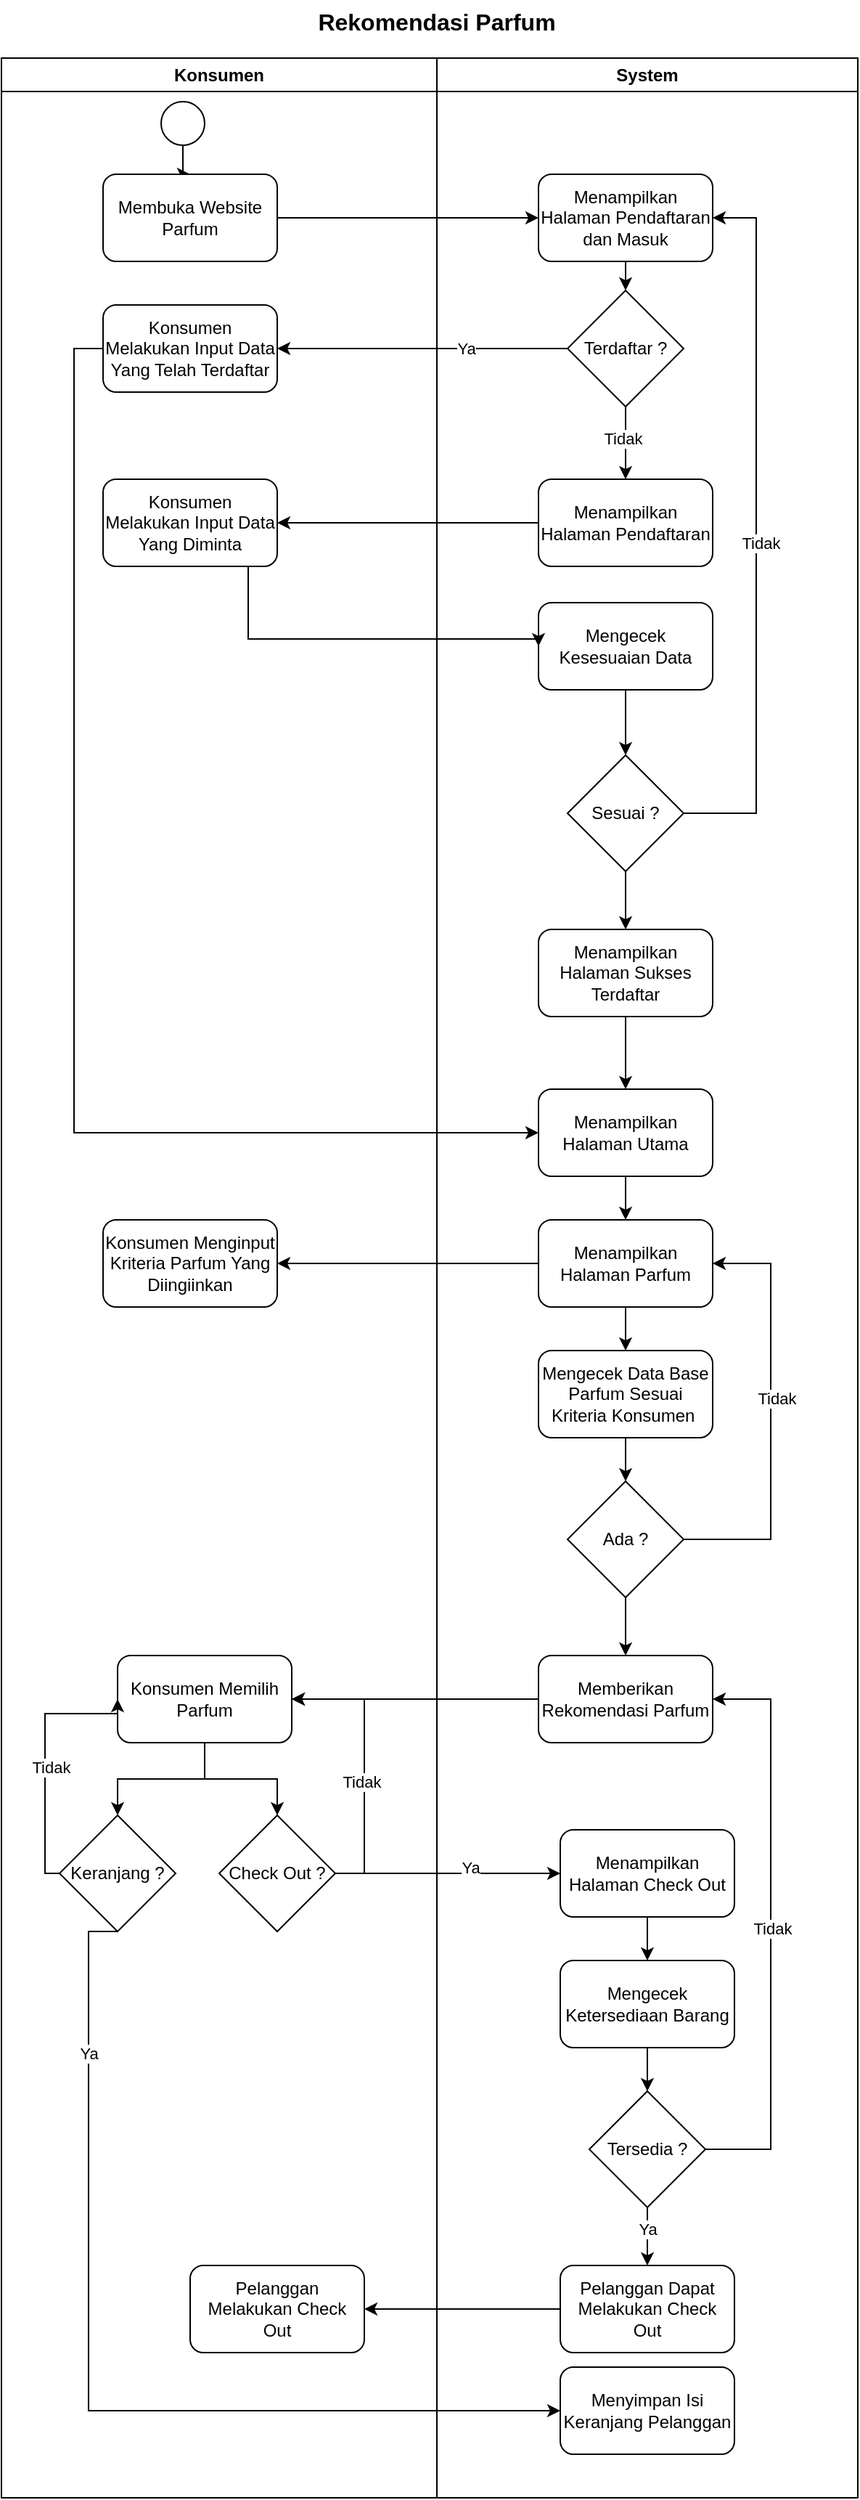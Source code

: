<mxfile version="24.7.12">
  <diagram name="Halaman-1" id="c-jVy2CRKDyzlgHzfStU">
    <mxGraphModel dx="1042" dy="567" grid="1" gridSize="10" guides="1" tooltips="1" connect="1" arrows="1" fold="1" page="1" pageScale="1" pageWidth="827" pageHeight="1169" math="0" shadow="0">
      <root>
        <mxCell id="0" />
        <mxCell id="1" parent="0" />
        <mxCell id="3ksetJtwc3MVn5m5IgG1-23" value="&lt;b&gt;&lt;font style=&quot;font-size: 16px;&quot;&gt;Rekomendasi Parfum&lt;/font&gt;&lt;/b&gt;" style="text;html=1;align=center;verticalAlign=middle;whiteSpace=wrap;rounded=0;" vertex="1" parent="1">
          <mxGeometry x="330" y="10" width="180" height="30" as="geometry" />
        </mxCell>
        <mxCell id="3ksetJtwc3MVn5m5IgG1-24" value="Konsumen" style="swimlane;whiteSpace=wrap;html=1;" vertex="1" parent="1">
          <mxGeometry x="120" y="50" width="300" height="1680" as="geometry" />
        </mxCell>
        <mxCell id="3ksetJtwc3MVn5m5IgG1-34" style="edgeStyle=orthogonalEdgeStyle;rounded=0;orthogonalLoop=1;jettySize=auto;html=1;entryX=0.5;entryY=0;entryDx=0;entryDy=0;" edge="1" parent="3ksetJtwc3MVn5m5IgG1-24" source="3ksetJtwc3MVn5m5IgG1-26" target="3ksetJtwc3MVn5m5IgG1-27">
          <mxGeometry relative="1" as="geometry">
            <mxPoint x="140" y="70" as="targetPoint" />
          </mxGeometry>
        </mxCell>
        <mxCell id="3ksetJtwc3MVn5m5IgG1-26" value="" style="ellipse;whiteSpace=wrap;html=1;aspect=fixed;" vertex="1" parent="3ksetJtwc3MVn5m5IgG1-24">
          <mxGeometry x="110" y="30" width="30" height="30" as="geometry" />
        </mxCell>
        <mxCell id="3ksetJtwc3MVn5m5IgG1-27" value="&lt;font style=&quot;font-size: 12px;&quot;&gt;Membuka Website Parfum&lt;/font&gt;" style="rounded=1;whiteSpace=wrap;html=1;" vertex="1" parent="3ksetJtwc3MVn5m5IgG1-24">
          <mxGeometry x="70" y="80" width="120" height="60" as="geometry" />
        </mxCell>
        <mxCell id="3ksetJtwc3MVn5m5IgG1-30" value="&lt;font style=&quot;font-size: 12px;&quot;&gt;Konsumen Melakukan Input Data Yang Diminta&lt;/font&gt;" style="rounded=1;whiteSpace=wrap;html=1;" vertex="1" parent="3ksetJtwc3MVn5m5IgG1-24">
          <mxGeometry x="70" y="290" width="120" height="60" as="geometry" />
        </mxCell>
        <mxCell id="3ksetJtwc3MVn5m5IgG1-75" value="&lt;font style=&quot;font-size: 12px;&quot;&gt;Konsumen Melakukan Input Data Yang Telah Terdaftar&lt;/font&gt;" style="rounded=1;whiteSpace=wrap;html=1;" vertex="1" parent="3ksetJtwc3MVn5m5IgG1-24">
          <mxGeometry x="70" y="170" width="120" height="60" as="geometry" />
        </mxCell>
        <mxCell id="3ksetJtwc3MVn5m5IgG1-106" value="Konsumen Menginput Kriteria Parfum Yang Diingiinkan" style="rounded=1;whiteSpace=wrap;html=1;" vertex="1" parent="3ksetJtwc3MVn5m5IgG1-24">
          <mxGeometry x="70" y="800" width="120" height="60" as="geometry" />
        </mxCell>
        <mxCell id="3ksetJtwc3MVn5m5IgG1-133" style="edgeStyle=orthogonalEdgeStyle;rounded=0;orthogonalLoop=1;jettySize=auto;html=1;entryX=1;entryY=0.5;entryDx=0;entryDy=0;exitX=1;exitY=0.5;exitDx=0;exitDy=0;" edge="1" parent="3ksetJtwc3MVn5m5IgG1-24" source="3ksetJtwc3MVn5m5IgG1-121" target="3ksetJtwc3MVn5m5IgG1-123">
          <mxGeometry relative="1" as="geometry" />
        </mxCell>
        <mxCell id="3ksetJtwc3MVn5m5IgG1-134" value="Tidak" style="edgeLabel;html=1;align=center;verticalAlign=middle;resizable=0;points=[];" vertex="1" connectable="0" parent="3ksetJtwc3MVn5m5IgG1-133">
          <mxGeometry x="-0.127" y="2" relative="1" as="geometry">
            <mxPoint as="offset" />
          </mxGeometry>
        </mxCell>
        <mxCell id="3ksetJtwc3MVn5m5IgG1-121" value="Check Out ?" style="rhombus;whiteSpace=wrap;html=1;" vertex="1" parent="3ksetJtwc3MVn5m5IgG1-24">
          <mxGeometry x="150" y="1210" width="80" height="80" as="geometry" />
        </mxCell>
        <mxCell id="3ksetJtwc3MVn5m5IgG1-126" value="" style="edgeStyle=orthogonalEdgeStyle;rounded=0;orthogonalLoop=1;jettySize=auto;html=1;" edge="1" parent="3ksetJtwc3MVn5m5IgG1-24" source="3ksetJtwc3MVn5m5IgG1-123" target="3ksetJtwc3MVn5m5IgG1-125">
          <mxGeometry relative="1" as="geometry" />
        </mxCell>
        <mxCell id="3ksetJtwc3MVn5m5IgG1-127" value="" style="edgeStyle=orthogonalEdgeStyle;rounded=0;orthogonalLoop=1;jettySize=auto;html=1;entryX=0.5;entryY=0;entryDx=0;entryDy=0;" edge="1" parent="3ksetJtwc3MVn5m5IgG1-24" source="3ksetJtwc3MVn5m5IgG1-123" target="3ksetJtwc3MVn5m5IgG1-121">
          <mxGeometry relative="1" as="geometry" />
        </mxCell>
        <mxCell id="3ksetJtwc3MVn5m5IgG1-123" value="Konsumen Memilih Parfum" style="rounded=1;whiteSpace=wrap;html=1;" vertex="1" parent="3ksetJtwc3MVn5m5IgG1-24">
          <mxGeometry x="80" y="1100" width="120" height="60" as="geometry" />
        </mxCell>
        <mxCell id="3ksetJtwc3MVn5m5IgG1-131" style="edgeStyle=orthogonalEdgeStyle;rounded=0;orthogonalLoop=1;jettySize=auto;html=1;entryX=0;entryY=0.5;entryDx=0;entryDy=0;exitX=0;exitY=0.5;exitDx=0;exitDy=0;" edge="1" parent="3ksetJtwc3MVn5m5IgG1-24" source="3ksetJtwc3MVn5m5IgG1-125" target="3ksetJtwc3MVn5m5IgG1-123">
          <mxGeometry relative="1" as="geometry">
            <Array as="points">
              <mxPoint x="30" y="1250" />
              <mxPoint x="30" y="1140" />
            </Array>
          </mxGeometry>
        </mxCell>
        <mxCell id="3ksetJtwc3MVn5m5IgG1-132" value="Tidak" style="edgeLabel;html=1;align=center;verticalAlign=middle;resizable=0;points=[];" vertex="1" connectable="0" parent="3ksetJtwc3MVn5m5IgG1-131">
          <mxGeometry x="-0.078" y="-4" relative="1" as="geometry">
            <mxPoint as="offset" />
          </mxGeometry>
        </mxCell>
        <mxCell id="3ksetJtwc3MVn5m5IgG1-125" value="Keranjang ?" style="rhombus;whiteSpace=wrap;html=1;" vertex="1" parent="3ksetJtwc3MVn5m5IgG1-24">
          <mxGeometry x="40" y="1210" width="80" height="80" as="geometry" />
        </mxCell>
        <mxCell id="3ksetJtwc3MVn5m5IgG1-150" value="Pelanggan Melakukan Check Out" style="rounded=1;whiteSpace=wrap;html=1;" vertex="1" parent="3ksetJtwc3MVn5m5IgG1-24">
          <mxGeometry x="130" y="1520" width="120" height="60" as="geometry" />
        </mxCell>
        <mxCell id="3ksetJtwc3MVn5m5IgG1-25" value="System" style="swimlane;whiteSpace=wrap;html=1;" vertex="1" parent="1">
          <mxGeometry x="420" y="50" width="290" height="1680" as="geometry" />
        </mxCell>
        <mxCell id="3ksetJtwc3MVn5m5IgG1-28" value="Menampilkan Halaman Pendaftaran dan Masuk" style="rounded=1;whiteSpace=wrap;html=1;" vertex="1" parent="3ksetJtwc3MVn5m5IgG1-25">
          <mxGeometry x="70" y="80" width="120" height="60" as="geometry" />
        </mxCell>
        <mxCell id="3ksetJtwc3MVn5m5IgG1-44" style="edgeStyle=orthogonalEdgeStyle;rounded=0;orthogonalLoop=1;jettySize=auto;html=1;entryX=1;entryY=0.5;entryDx=0;entryDy=0;exitX=1;exitY=0.5;exitDx=0;exitDy=0;" edge="1" parent="3ksetJtwc3MVn5m5IgG1-25" source="3ksetJtwc3MVn5m5IgG1-46" target="3ksetJtwc3MVn5m5IgG1-28">
          <mxGeometry relative="1" as="geometry">
            <Array as="points">
              <mxPoint x="220" y="520" />
              <mxPoint x="220" y="110" />
            </Array>
          </mxGeometry>
        </mxCell>
        <mxCell id="3ksetJtwc3MVn5m5IgG1-45" value="Tidak" style="edgeLabel;html=1;align=center;verticalAlign=middle;resizable=0;points=[];" vertex="1" connectable="0" parent="3ksetJtwc3MVn5m5IgG1-44">
          <mxGeometry x="-0.037" y="-3" relative="1" as="geometry">
            <mxPoint as="offset" />
          </mxGeometry>
        </mxCell>
        <mxCell id="3ksetJtwc3MVn5m5IgG1-47" value="" style="edgeStyle=orthogonalEdgeStyle;rounded=0;orthogonalLoop=1;jettySize=auto;html=1;" edge="1" parent="3ksetJtwc3MVn5m5IgG1-25" source="3ksetJtwc3MVn5m5IgG1-29" target="3ksetJtwc3MVn5m5IgG1-46">
          <mxGeometry relative="1" as="geometry" />
        </mxCell>
        <mxCell id="3ksetJtwc3MVn5m5IgG1-29" value="Mengecek Kesesuaian Data" style="rounded=1;whiteSpace=wrap;html=1;" vertex="1" parent="3ksetJtwc3MVn5m5IgG1-25">
          <mxGeometry x="70" y="375" width="120" height="60" as="geometry" />
        </mxCell>
        <mxCell id="3ksetJtwc3MVn5m5IgG1-49" value="" style="edgeStyle=orthogonalEdgeStyle;rounded=0;orthogonalLoop=1;jettySize=auto;html=1;" edge="1" parent="3ksetJtwc3MVn5m5IgG1-25" source="3ksetJtwc3MVn5m5IgG1-46" target="3ksetJtwc3MVn5m5IgG1-48">
          <mxGeometry relative="1" as="geometry" />
        </mxCell>
        <mxCell id="3ksetJtwc3MVn5m5IgG1-46" value="Sesuai ?" style="rhombus;whiteSpace=wrap;html=1;" vertex="1" parent="3ksetJtwc3MVn5m5IgG1-25">
          <mxGeometry x="90" y="480" width="80" height="80" as="geometry" />
        </mxCell>
        <mxCell id="3ksetJtwc3MVn5m5IgG1-51" value="" style="edgeStyle=orthogonalEdgeStyle;rounded=0;orthogonalLoop=1;jettySize=auto;html=1;" edge="1" parent="3ksetJtwc3MVn5m5IgG1-25" source="3ksetJtwc3MVn5m5IgG1-48" target="3ksetJtwc3MVn5m5IgG1-50">
          <mxGeometry relative="1" as="geometry" />
        </mxCell>
        <mxCell id="3ksetJtwc3MVn5m5IgG1-48" value="Menampilkan Halaman Sukses Terdaftar" style="rounded=1;whiteSpace=wrap;html=1;" vertex="1" parent="3ksetJtwc3MVn5m5IgG1-25">
          <mxGeometry x="70" y="600" width="120" height="60" as="geometry" />
        </mxCell>
        <mxCell id="3ksetJtwc3MVn5m5IgG1-87" value="" style="edgeStyle=orthogonalEdgeStyle;rounded=0;orthogonalLoop=1;jettySize=auto;html=1;" edge="1" parent="3ksetJtwc3MVn5m5IgG1-25" source="3ksetJtwc3MVn5m5IgG1-50" target="3ksetJtwc3MVn5m5IgG1-85">
          <mxGeometry relative="1" as="geometry" />
        </mxCell>
        <mxCell id="3ksetJtwc3MVn5m5IgG1-50" value="Menampilkan Halaman Utama" style="rounded=1;whiteSpace=wrap;html=1;" vertex="1" parent="3ksetJtwc3MVn5m5IgG1-25">
          <mxGeometry x="70" y="710" width="120" height="60" as="geometry" />
        </mxCell>
        <mxCell id="3ksetJtwc3MVn5m5IgG1-77" value="" style="edgeStyle=orthogonalEdgeStyle;rounded=0;orthogonalLoop=1;jettySize=auto;html=1;" edge="1" parent="3ksetJtwc3MVn5m5IgG1-25" source="3ksetJtwc3MVn5m5IgG1-53" target="3ksetJtwc3MVn5m5IgG1-68">
          <mxGeometry relative="1" as="geometry" />
        </mxCell>
        <mxCell id="3ksetJtwc3MVn5m5IgG1-78" value="Tidak" style="edgeLabel;html=1;align=center;verticalAlign=middle;resizable=0;points=[];" vertex="1" connectable="0" parent="3ksetJtwc3MVn5m5IgG1-77">
          <mxGeometry x="-0.144" y="-2" relative="1" as="geometry">
            <mxPoint as="offset" />
          </mxGeometry>
        </mxCell>
        <mxCell id="3ksetJtwc3MVn5m5IgG1-53" value="Terdaftar ?" style="rhombus;whiteSpace=wrap;html=1;" vertex="1" parent="3ksetJtwc3MVn5m5IgG1-25">
          <mxGeometry x="90" y="160" width="80" height="80" as="geometry" />
        </mxCell>
        <mxCell id="3ksetJtwc3MVn5m5IgG1-54" value="" style="edgeStyle=orthogonalEdgeStyle;rounded=0;orthogonalLoop=1;jettySize=auto;html=1;" edge="1" parent="3ksetJtwc3MVn5m5IgG1-25" source="3ksetJtwc3MVn5m5IgG1-28" target="3ksetJtwc3MVn5m5IgG1-53">
          <mxGeometry relative="1" as="geometry">
            <Array as="points">
              <mxPoint x="140" y="190" />
            </Array>
          </mxGeometry>
        </mxCell>
        <mxCell id="3ksetJtwc3MVn5m5IgG1-68" value="Menampilkan Halaman Pendaftaran" style="rounded=1;whiteSpace=wrap;html=1;" vertex="1" parent="3ksetJtwc3MVn5m5IgG1-25">
          <mxGeometry x="70" y="290" width="120" height="60" as="geometry" />
        </mxCell>
        <mxCell id="3ksetJtwc3MVn5m5IgG1-109" value="" style="edgeStyle=orthogonalEdgeStyle;rounded=0;orthogonalLoop=1;jettySize=auto;html=1;" edge="1" parent="3ksetJtwc3MVn5m5IgG1-25" source="3ksetJtwc3MVn5m5IgG1-85" target="3ksetJtwc3MVn5m5IgG1-108">
          <mxGeometry relative="1" as="geometry" />
        </mxCell>
        <mxCell id="3ksetJtwc3MVn5m5IgG1-85" value="Menampilkan Halaman Parfum" style="rounded=1;whiteSpace=wrap;html=1;" vertex="1" parent="3ksetJtwc3MVn5m5IgG1-25">
          <mxGeometry x="70" y="800" width="120" height="60" as="geometry" />
        </mxCell>
        <mxCell id="3ksetJtwc3MVn5m5IgG1-119" value="" style="edgeStyle=orthogonalEdgeStyle;rounded=0;orthogonalLoop=1;jettySize=auto;html=1;" edge="1" parent="3ksetJtwc3MVn5m5IgG1-25" source="3ksetJtwc3MVn5m5IgG1-108" target="3ksetJtwc3MVn5m5IgG1-115">
          <mxGeometry relative="1" as="geometry" />
        </mxCell>
        <mxCell id="3ksetJtwc3MVn5m5IgG1-108" value="Mengecek Data Base Parfum Sesuai Kriteria Konsumen&amp;nbsp;" style="rounded=1;whiteSpace=wrap;html=1;" vertex="1" parent="3ksetJtwc3MVn5m5IgG1-25">
          <mxGeometry x="70" y="890" width="120" height="60" as="geometry" />
        </mxCell>
        <mxCell id="3ksetJtwc3MVn5m5IgG1-116" style="edgeStyle=orthogonalEdgeStyle;rounded=0;orthogonalLoop=1;jettySize=auto;html=1;entryX=1;entryY=0.5;entryDx=0;entryDy=0;exitX=1;exitY=0.5;exitDx=0;exitDy=0;" edge="1" parent="3ksetJtwc3MVn5m5IgG1-25" source="3ksetJtwc3MVn5m5IgG1-115" target="3ksetJtwc3MVn5m5IgG1-85">
          <mxGeometry relative="1" as="geometry">
            <Array as="points">
              <mxPoint x="230" y="1020" />
              <mxPoint x="230" y="830" />
            </Array>
          </mxGeometry>
        </mxCell>
        <mxCell id="3ksetJtwc3MVn5m5IgG1-117" value="Tidak" style="edgeLabel;html=1;align=center;verticalAlign=middle;resizable=0;points=[];" vertex="1" connectable="0" parent="3ksetJtwc3MVn5m5IgG1-116">
          <mxGeometry x="0.082" y="-4" relative="1" as="geometry">
            <mxPoint as="offset" />
          </mxGeometry>
        </mxCell>
        <mxCell id="3ksetJtwc3MVn5m5IgG1-120" value="" style="edgeStyle=orthogonalEdgeStyle;rounded=0;orthogonalLoop=1;jettySize=auto;html=1;" edge="1" parent="3ksetJtwc3MVn5m5IgG1-25" source="3ksetJtwc3MVn5m5IgG1-115" target="3ksetJtwc3MVn5m5IgG1-118">
          <mxGeometry relative="1" as="geometry" />
        </mxCell>
        <mxCell id="3ksetJtwc3MVn5m5IgG1-115" value="Ada ?" style="rhombus;whiteSpace=wrap;html=1;" vertex="1" parent="3ksetJtwc3MVn5m5IgG1-25">
          <mxGeometry x="90" y="980" width="80" height="80" as="geometry" />
        </mxCell>
        <mxCell id="3ksetJtwc3MVn5m5IgG1-118" value="Memberikan Rekomendasi Parfum" style="rounded=1;whiteSpace=wrap;html=1;" vertex="1" parent="3ksetJtwc3MVn5m5IgG1-25">
          <mxGeometry x="70" y="1100" width="120" height="60" as="geometry" />
        </mxCell>
        <mxCell id="3ksetJtwc3MVn5m5IgG1-130" value="" style="edgeStyle=orthogonalEdgeStyle;rounded=0;orthogonalLoop=1;jettySize=auto;html=1;" edge="1" parent="3ksetJtwc3MVn5m5IgG1-25" source="3ksetJtwc3MVn5m5IgG1-128" target="3ksetJtwc3MVn5m5IgG1-129">
          <mxGeometry relative="1" as="geometry" />
        </mxCell>
        <mxCell id="3ksetJtwc3MVn5m5IgG1-128" value="Menampilkan Halaman Check Out" style="rounded=1;whiteSpace=wrap;html=1;" vertex="1" parent="3ksetJtwc3MVn5m5IgG1-25">
          <mxGeometry x="85" y="1220" width="120" height="60" as="geometry" />
        </mxCell>
        <mxCell id="3ksetJtwc3MVn5m5IgG1-140" value="" style="edgeStyle=orthogonalEdgeStyle;rounded=0;orthogonalLoop=1;jettySize=auto;html=1;" edge="1" parent="3ksetJtwc3MVn5m5IgG1-25" source="3ksetJtwc3MVn5m5IgG1-129" target="3ksetJtwc3MVn5m5IgG1-137">
          <mxGeometry relative="1" as="geometry" />
        </mxCell>
        <mxCell id="3ksetJtwc3MVn5m5IgG1-129" value="Mengecek Ketersediaan Barang" style="rounded=1;whiteSpace=wrap;html=1;" vertex="1" parent="3ksetJtwc3MVn5m5IgG1-25">
          <mxGeometry x="85" y="1310" width="120" height="60" as="geometry" />
        </mxCell>
        <mxCell id="3ksetJtwc3MVn5m5IgG1-138" style="edgeStyle=orthogonalEdgeStyle;rounded=0;orthogonalLoop=1;jettySize=auto;html=1;entryX=1;entryY=0.5;entryDx=0;entryDy=0;exitX=1;exitY=0.5;exitDx=0;exitDy=0;" edge="1" parent="3ksetJtwc3MVn5m5IgG1-25" source="3ksetJtwc3MVn5m5IgG1-137" target="3ksetJtwc3MVn5m5IgG1-118">
          <mxGeometry relative="1" as="geometry">
            <Array as="points">
              <mxPoint x="230" y="1440" />
              <mxPoint x="230" y="1130" />
            </Array>
          </mxGeometry>
        </mxCell>
        <mxCell id="3ksetJtwc3MVn5m5IgG1-139" value="Tidak" style="edgeLabel;html=1;align=center;verticalAlign=middle;resizable=0;points=[];" vertex="1" connectable="0" parent="3ksetJtwc3MVn5m5IgG1-138">
          <mxGeometry x="0.001" y="-1" relative="1" as="geometry">
            <mxPoint as="offset" />
          </mxGeometry>
        </mxCell>
        <mxCell id="3ksetJtwc3MVn5m5IgG1-148" value="" style="edgeStyle=orthogonalEdgeStyle;rounded=0;orthogonalLoop=1;jettySize=auto;html=1;" edge="1" parent="3ksetJtwc3MVn5m5IgG1-25" source="3ksetJtwc3MVn5m5IgG1-137" target="3ksetJtwc3MVn5m5IgG1-143">
          <mxGeometry relative="1" as="geometry" />
        </mxCell>
        <mxCell id="3ksetJtwc3MVn5m5IgG1-149" value="Ya" style="edgeLabel;html=1;align=center;verticalAlign=middle;resizable=0;points=[];" vertex="1" connectable="0" parent="3ksetJtwc3MVn5m5IgG1-148">
          <mxGeometry x="-0.28" relative="1" as="geometry">
            <mxPoint as="offset" />
          </mxGeometry>
        </mxCell>
        <mxCell id="3ksetJtwc3MVn5m5IgG1-137" value="Tersedia ?" style="rhombus;whiteSpace=wrap;html=1;" vertex="1" parent="3ksetJtwc3MVn5m5IgG1-25">
          <mxGeometry x="105" y="1400" width="80" height="80" as="geometry" />
        </mxCell>
        <mxCell id="3ksetJtwc3MVn5m5IgG1-143" value="Pelanggan Dapat Melakukan Check Out" style="rounded=1;whiteSpace=wrap;html=1;" vertex="1" parent="3ksetJtwc3MVn5m5IgG1-25">
          <mxGeometry x="85" y="1520" width="120" height="60" as="geometry" />
        </mxCell>
        <mxCell id="3ksetJtwc3MVn5m5IgG1-153" value="Menyimpan Isi Keranjang Pelanggan" style="rounded=1;whiteSpace=wrap;html=1;" vertex="1" parent="3ksetJtwc3MVn5m5IgG1-25">
          <mxGeometry x="85" y="1590" width="120" height="60" as="geometry" />
        </mxCell>
        <mxCell id="3ksetJtwc3MVn5m5IgG1-32" style="edgeStyle=orthogonalEdgeStyle;rounded=0;orthogonalLoop=1;jettySize=auto;html=1;" edge="1" parent="1" source="3ksetJtwc3MVn5m5IgG1-27" target="3ksetJtwc3MVn5m5IgG1-28">
          <mxGeometry relative="1" as="geometry" />
        </mxCell>
        <mxCell id="3ksetJtwc3MVn5m5IgG1-76" style="edgeStyle=orthogonalEdgeStyle;rounded=0;orthogonalLoop=1;jettySize=auto;html=1;entryX=1;entryY=0.5;entryDx=0;entryDy=0;" edge="1" parent="1" source="3ksetJtwc3MVn5m5IgG1-53" target="3ksetJtwc3MVn5m5IgG1-75">
          <mxGeometry relative="1" as="geometry" />
        </mxCell>
        <mxCell id="3ksetJtwc3MVn5m5IgG1-84" value="Ya" style="edgeLabel;html=1;align=center;verticalAlign=middle;resizable=0;points=[];" vertex="1" connectable="0" parent="3ksetJtwc3MVn5m5IgG1-76">
          <mxGeometry x="-0.11" relative="1" as="geometry">
            <mxPoint x="19" as="offset" />
          </mxGeometry>
        </mxCell>
        <mxCell id="3ksetJtwc3MVn5m5IgG1-79" style="edgeStyle=orthogonalEdgeStyle;rounded=0;orthogonalLoop=1;jettySize=auto;html=1;entryX=1;entryY=0.5;entryDx=0;entryDy=0;" edge="1" parent="1" source="3ksetJtwc3MVn5m5IgG1-68" target="3ksetJtwc3MVn5m5IgG1-30">
          <mxGeometry relative="1" as="geometry" />
        </mxCell>
        <mxCell id="3ksetJtwc3MVn5m5IgG1-82" style="edgeStyle=orthogonalEdgeStyle;rounded=0;orthogonalLoop=1;jettySize=auto;html=1;entryX=0;entryY=0.5;entryDx=0;entryDy=0;" edge="1" parent="1" source="3ksetJtwc3MVn5m5IgG1-30" target="3ksetJtwc3MVn5m5IgG1-29">
          <mxGeometry relative="1" as="geometry">
            <Array as="points">
              <mxPoint x="290" y="450" />
            </Array>
          </mxGeometry>
        </mxCell>
        <mxCell id="3ksetJtwc3MVn5m5IgG1-83" style="edgeStyle=orthogonalEdgeStyle;rounded=0;orthogonalLoop=1;jettySize=auto;html=1;entryX=0;entryY=0.5;entryDx=0;entryDy=0;" edge="1" parent="1" source="3ksetJtwc3MVn5m5IgG1-75" target="3ksetJtwc3MVn5m5IgG1-50">
          <mxGeometry relative="1" as="geometry">
            <Array as="points">
              <mxPoint x="170" y="250" />
              <mxPoint x="170" y="790" />
            </Array>
          </mxGeometry>
        </mxCell>
        <mxCell id="3ksetJtwc3MVn5m5IgG1-107" style="edgeStyle=orthogonalEdgeStyle;rounded=0;orthogonalLoop=1;jettySize=auto;html=1;" edge="1" parent="1" source="3ksetJtwc3MVn5m5IgG1-85" target="3ksetJtwc3MVn5m5IgG1-106">
          <mxGeometry relative="1" as="geometry" />
        </mxCell>
        <mxCell id="3ksetJtwc3MVn5m5IgG1-135" style="edgeStyle=orthogonalEdgeStyle;rounded=0;orthogonalLoop=1;jettySize=auto;html=1;entryX=0;entryY=0.5;entryDx=0;entryDy=0;" edge="1" parent="1" source="3ksetJtwc3MVn5m5IgG1-121" target="3ksetJtwc3MVn5m5IgG1-128">
          <mxGeometry relative="1" as="geometry" />
        </mxCell>
        <mxCell id="3ksetJtwc3MVn5m5IgG1-136" value="Ya" style="edgeLabel;html=1;align=center;verticalAlign=middle;resizable=0;points=[];" vertex="1" connectable="0" parent="3ksetJtwc3MVn5m5IgG1-135">
          <mxGeometry x="0.197" y="4" relative="1" as="geometry">
            <mxPoint as="offset" />
          </mxGeometry>
        </mxCell>
        <mxCell id="3ksetJtwc3MVn5m5IgG1-142" style="edgeStyle=orthogonalEdgeStyle;rounded=0;orthogonalLoop=1;jettySize=auto;html=1;entryX=1;entryY=0.5;entryDx=0;entryDy=0;" edge="1" parent="1" source="3ksetJtwc3MVn5m5IgG1-118" target="3ksetJtwc3MVn5m5IgG1-123">
          <mxGeometry relative="1" as="geometry">
            <Array as="points">
              <mxPoint x="410" y="1180" />
              <mxPoint x="410" y="1180" />
            </Array>
          </mxGeometry>
        </mxCell>
        <mxCell id="3ksetJtwc3MVn5m5IgG1-151" style="edgeStyle=orthogonalEdgeStyle;rounded=0;orthogonalLoop=1;jettySize=auto;html=1;entryX=1;entryY=0.5;entryDx=0;entryDy=0;" edge="1" parent="1" source="3ksetJtwc3MVn5m5IgG1-143" target="3ksetJtwc3MVn5m5IgG1-150">
          <mxGeometry relative="1" as="geometry" />
        </mxCell>
        <mxCell id="3ksetJtwc3MVn5m5IgG1-154" style="edgeStyle=orthogonalEdgeStyle;rounded=0;orthogonalLoop=1;jettySize=auto;html=1;entryX=0;entryY=0.5;entryDx=0;entryDy=0;exitX=0.5;exitY=1;exitDx=0;exitDy=0;" edge="1" parent="1" source="3ksetJtwc3MVn5m5IgG1-125" target="3ksetJtwc3MVn5m5IgG1-153">
          <mxGeometry relative="1" as="geometry">
            <Array as="points">
              <mxPoint x="180" y="1340" />
              <mxPoint x="180" y="1670" />
            </Array>
          </mxGeometry>
        </mxCell>
        <mxCell id="3ksetJtwc3MVn5m5IgG1-155" value="Ya" style="edgeLabel;html=1;align=center;verticalAlign=middle;resizable=0;points=[];" vertex="1" connectable="0" parent="3ksetJtwc3MVn5m5IgG1-154">
          <mxGeometry x="-0.694" relative="1" as="geometry">
            <mxPoint as="offset" />
          </mxGeometry>
        </mxCell>
      </root>
    </mxGraphModel>
  </diagram>
</mxfile>
